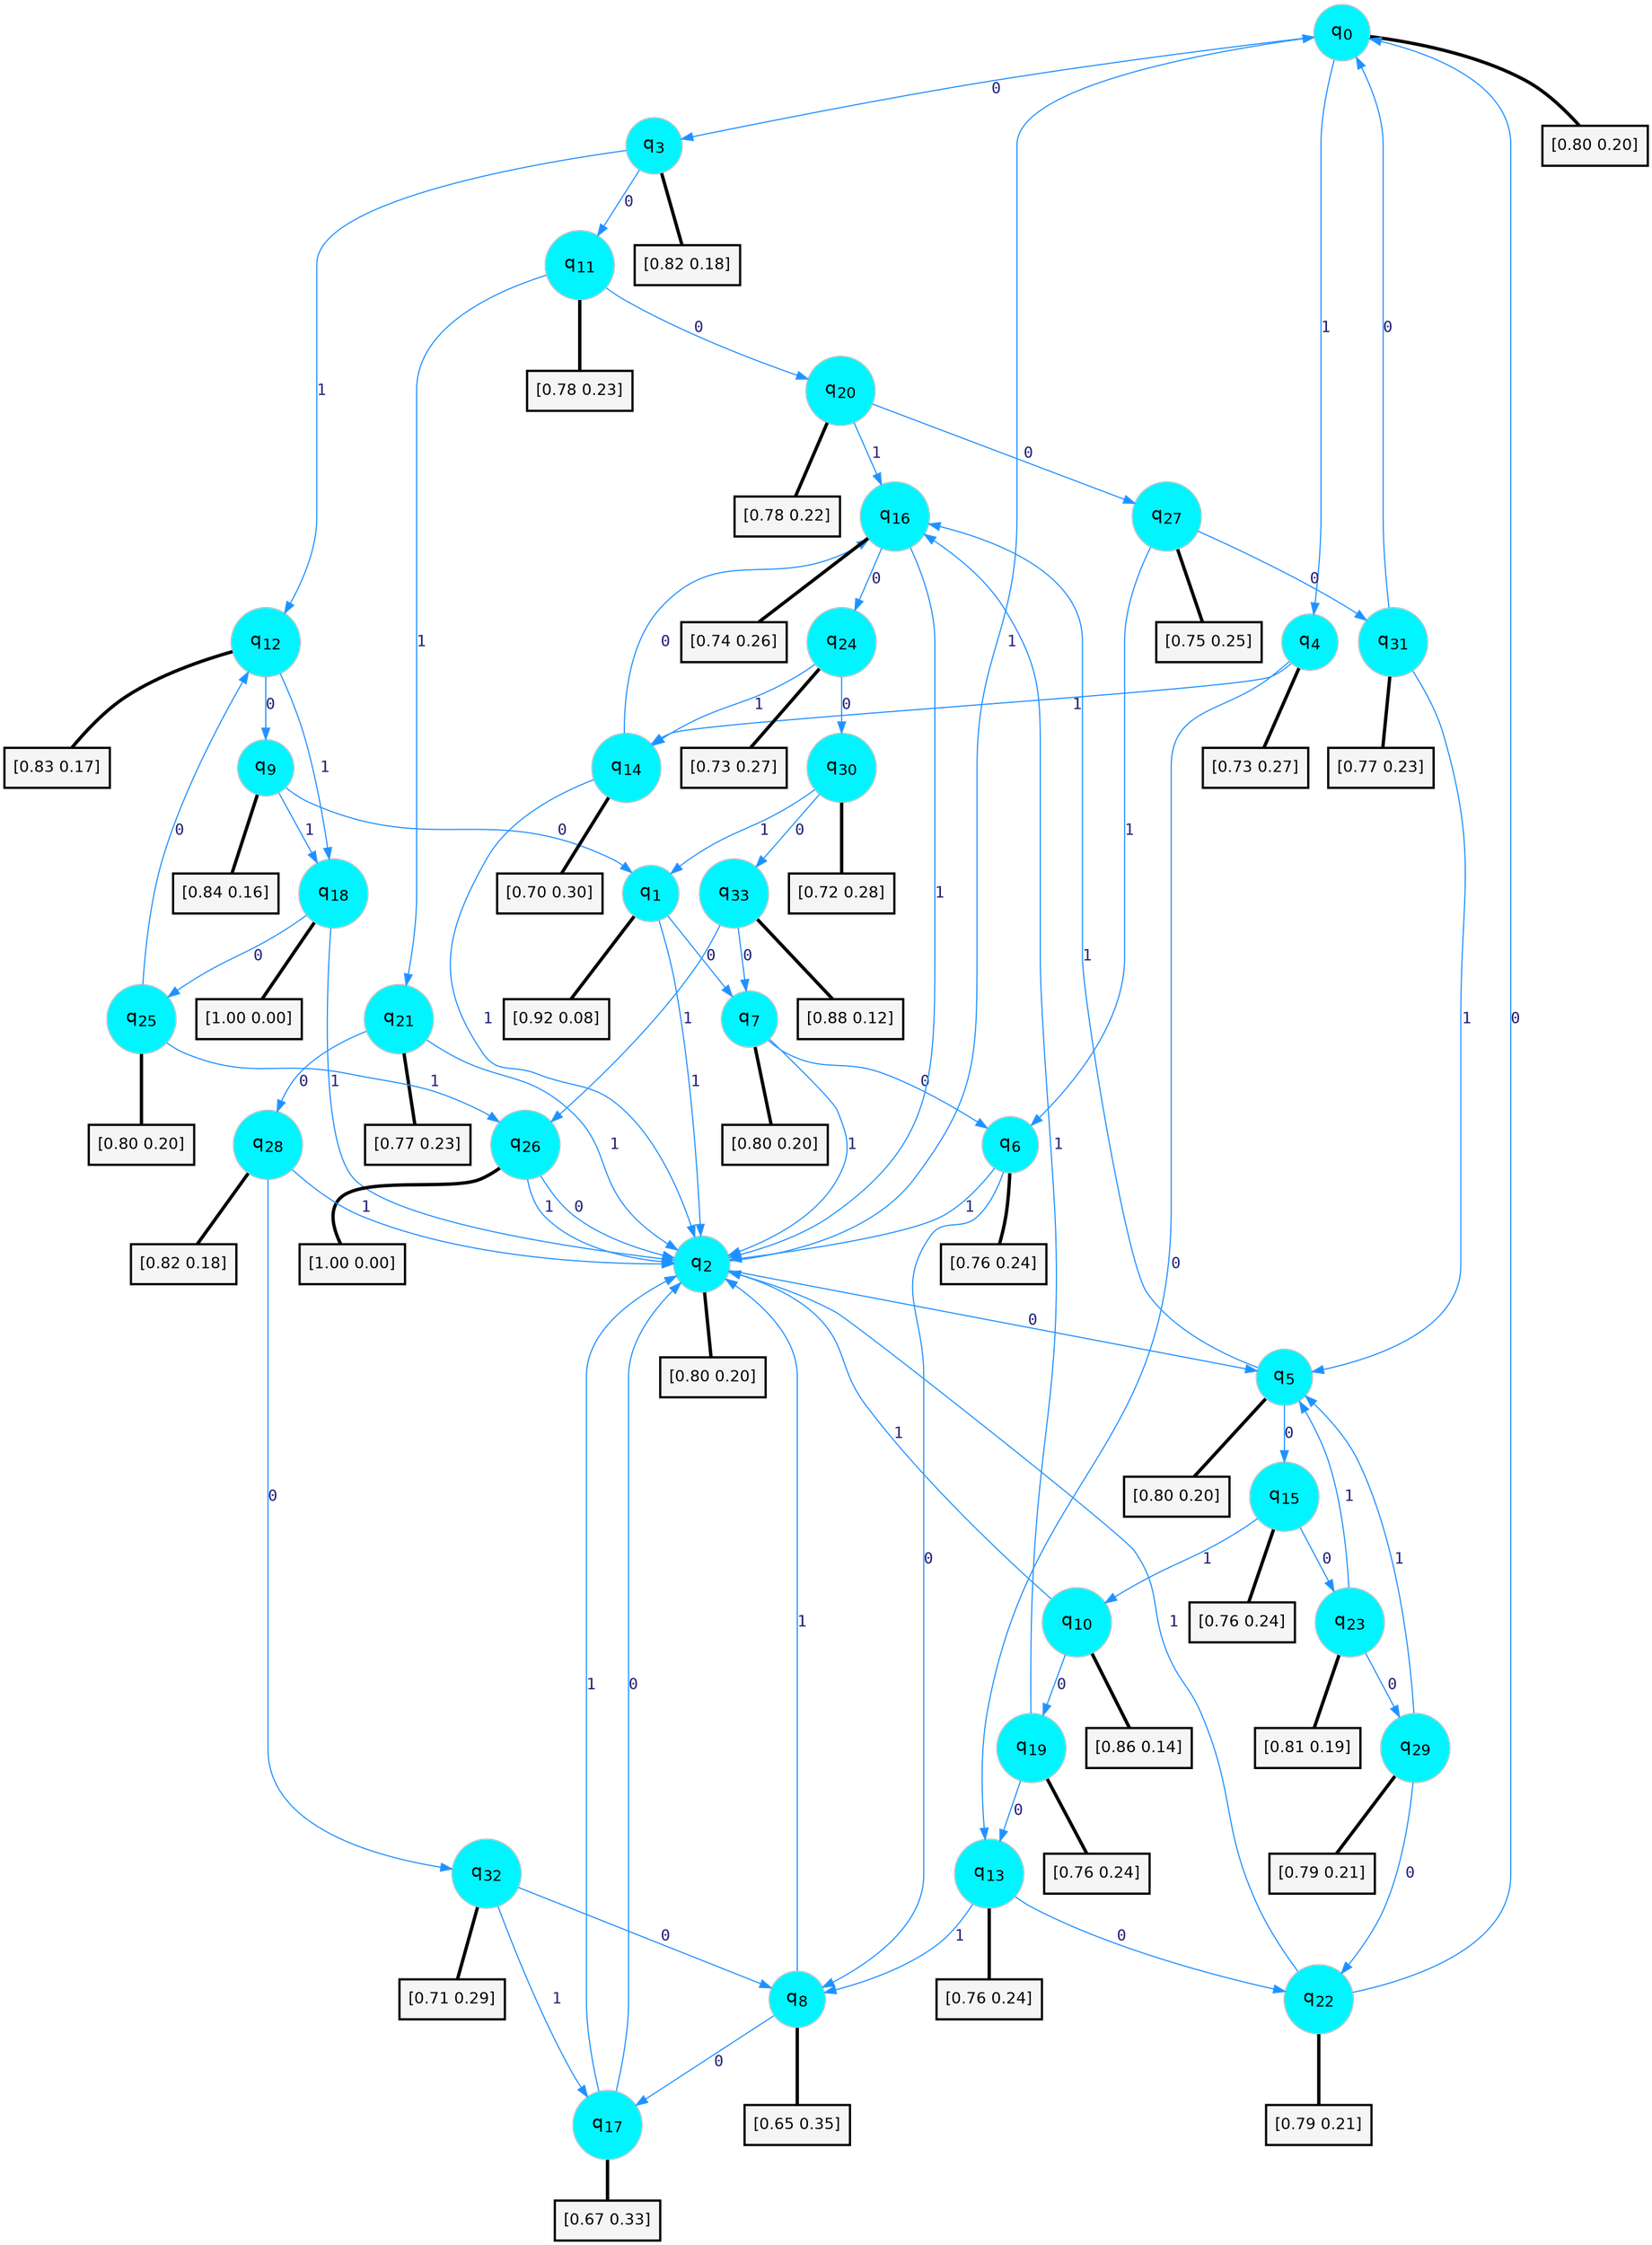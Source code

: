 digraph G {
graph [
bgcolor=transparent, dpi=300, rankdir=TD, size="40,25"];
node [
color=gray, fillcolor=turquoise1, fontcolor=black, fontname=Helvetica, fontsize=16, fontweight=bold, shape=circle, style=filled];
edge [
arrowsize=1, color=dodgerblue1, fontcolor=midnightblue, fontname=courier, fontweight=bold, penwidth=1, style=solid, weight=20];
0[label=<q<SUB>0</SUB>>];
1[label=<q<SUB>1</SUB>>];
2[label=<q<SUB>2</SUB>>];
3[label=<q<SUB>3</SUB>>];
4[label=<q<SUB>4</SUB>>];
5[label=<q<SUB>5</SUB>>];
6[label=<q<SUB>6</SUB>>];
7[label=<q<SUB>7</SUB>>];
8[label=<q<SUB>8</SUB>>];
9[label=<q<SUB>9</SUB>>];
10[label=<q<SUB>10</SUB>>];
11[label=<q<SUB>11</SUB>>];
12[label=<q<SUB>12</SUB>>];
13[label=<q<SUB>13</SUB>>];
14[label=<q<SUB>14</SUB>>];
15[label=<q<SUB>15</SUB>>];
16[label=<q<SUB>16</SUB>>];
17[label=<q<SUB>17</SUB>>];
18[label=<q<SUB>18</SUB>>];
19[label=<q<SUB>19</SUB>>];
20[label=<q<SUB>20</SUB>>];
21[label=<q<SUB>21</SUB>>];
22[label=<q<SUB>22</SUB>>];
23[label=<q<SUB>23</SUB>>];
24[label=<q<SUB>24</SUB>>];
25[label=<q<SUB>25</SUB>>];
26[label=<q<SUB>26</SUB>>];
27[label=<q<SUB>27</SUB>>];
28[label=<q<SUB>28</SUB>>];
29[label=<q<SUB>29</SUB>>];
30[label=<q<SUB>30</SUB>>];
31[label=<q<SUB>31</SUB>>];
32[label=<q<SUB>32</SUB>>];
33[label=<q<SUB>33</SUB>>];
34[label="[0.80 0.20]", shape=box,fontcolor=black, fontname=Helvetica, fontsize=14, penwidth=2, fillcolor=whitesmoke,color=black];
35[label="[0.92 0.08]", shape=box,fontcolor=black, fontname=Helvetica, fontsize=14, penwidth=2, fillcolor=whitesmoke,color=black];
36[label="[0.80 0.20]", shape=box,fontcolor=black, fontname=Helvetica, fontsize=14, penwidth=2, fillcolor=whitesmoke,color=black];
37[label="[0.82 0.18]", shape=box,fontcolor=black, fontname=Helvetica, fontsize=14, penwidth=2, fillcolor=whitesmoke,color=black];
38[label="[0.73 0.27]", shape=box,fontcolor=black, fontname=Helvetica, fontsize=14, penwidth=2, fillcolor=whitesmoke,color=black];
39[label="[0.80 0.20]", shape=box,fontcolor=black, fontname=Helvetica, fontsize=14, penwidth=2, fillcolor=whitesmoke,color=black];
40[label="[0.76 0.24]", shape=box,fontcolor=black, fontname=Helvetica, fontsize=14, penwidth=2, fillcolor=whitesmoke,color=black];
41[label="[0.80 0.20]", shape=box,fontcolor=black, fontname=Helvetica, fontsize=14, penwidth=2, fillcolor=whitesmoke,color=black];
42[label="[0.65 0.35]", shape=box,fontcolor=black, fontname=Helvetica, fontsize=14, penwidth=2, fillcolor=whitesmoke,color=black];
43[label="[0.84 0.16]", shape=box,fontcolor=black, fontname=Helvetica, fontsize=14, penwidth=2, fillcolor=whitesmoke,color=black];
44[label="[0.86 0.14]", shape=box,fontcolor=black, fontname=Helvetica, fontsize=14, penwidth=2, fillcolor=whitesmoke,color=black];
45[label="[0.78 0.23]", shape=box,fontcolor=black, fontname=Helvetica, fontsize=14, penwidth=2, fillcolor=whitesmoke,color=black];
46[label="[0.83 0.17]", shape=box,fontcolor=black, fontname=Helvetica, fontsize=14, penwidth=2, fillcolor=whitesmoke,color=black];
47[label="[0.76 0.24]", shape=box,fontcolor=black, fontname=Helvetica, fontsize=14, penwidth=2, fillcolor=whitesmoke,color=black];
48[label="[0.70 0.30]", shape=box,fontcolor=black, fontname=Helvetica, fontsize=14, penwidth=2, fillcolor=whitesmoke,color=black];
49[label="[0.76 0.24]", shape=box,fontcolor=black, fontname=Helvetica, fontsize=14, penwidth=2, fillcolor=whitesmoke,color=black];
50[label="[0.74 0.26]", shape=box,fontcolor=black, fontname=Helvetica, fontsize=14, penwidth=2, fillcolor=whitesmoke,color=black];
51[label="[0.67 0.33]", shape=box,fontcolor=black, fontname=Helvetica, fontsize=14, penwidth=2, fillcolor=whitesmoke,color=black];
52[label="[1.00 0.00]", shape=box,fontcolor=black, fontname=Helvetica, fontsize=14, penwidth=2, fillcolor=whitesmoke,color=black];
53[label="[0.76 0.24]", shape=box,fontcolor=black, fontname=Helvetica, fontsize=14, penwidth=2, fillcolor=whitesmoke,color=black];
54[label="[0.78 0.22]", shape=box,fontcolor=black, fontname=Helvetica, fontsize=14, penwidth=2, fillcolor=whitesmoke,color=black];
55[label="[0.77 0.23]", shape=box,fontcolor=black, fontname=Helvetica, fontsize=14, penwidth=2, fillcolor=whitesmoke,color=black];
56[label="[0.79 0.21]", shape=box,fontcolor=black, fontname=Helvetica, fontsize=14, penwidth=2, fillcolor=whitesmoke,color=black];
57[label="[0.81 0.19]", shape=box,fontcolor=black, fontname=Helvetica, fontsize=14, penwidth=2, fillcolor=whitesmoke,color=black];
58[label="[0.73 0.27]", shape=box,fontcolor=black, fontname=Helvetica, fontsize=14, penwidth=2, fillcolor=whitesmoke,color=black];
59[label="[0.80 0.20]", shape=box,fontcolor=black, fontname=Helvetica, fontsize=14, penwidth=2, fillcolor=whitesmoke,color=black];
60[label="[1.00 0.00]", shape=box,fontcolor=black, fontname=Helvetica, fontsize=14, penwidth=2, fillcolor=whitesmoke,color=black];
61[label="[0.75 0.25]", shape=box,fontcolor=black, fontname=Helvetica, fontsize=14, penwidth=2, fillcolor=whitesmoke,color=black];
62[label="[0.82 0.18]", shape=box,fontcolor=black, fontname=Helvetica, fontsize=14, penwidth=2, fillcolor=whitesmoke,color=black];
63[label="[0.79 0.21]", shape=box,fontcolor=black, fontname=Helvetica, fontsize=14, penwidth=2, fillcolor=whitesmoke,color=black];
64[label="[0.72 0.28]", shape=box,fontcolor=black, fontname=Helvetica, fontsize=14, penwidth=2, fillcolor=whitesmoke,color=black];
65[label="[0.77 0.23]", shape=box,fontcolor=black, fontname=Helvetica, fontsize=14, penwidth=2, fillcolor=whitesmoke,color=black];
66[label="[0.71 0.29]", shape=box,fontcolor=black, fontname=Helvetica, fontsize=14, penwidth=2, fillcolor=whitesmoke,color=black];
67[label="[0.88 0.12]", shape=box,fontcolor=black, fontname=Helvetica, fontsize=14, penwidth=2, fillcolor=whitesmoke,color=black];
0->3 [label=0];
0->4 [label=1];
0->34 [arrowhead=none, penwidth=3,color=black];
1->7 [label=0];
1->2 [label=1];
1->35 [arrowhead=none, penwidth=3,color=black];
2->5 [label=0];
2->0 [label=1];
2->36 [arrowhead=none, penwidth=3,color=black];
3->11 [label=0];
3->12 [label=1];
3->37 [arrowhead=none, penwidth=3,color=black];
4->13 [label=0];
4->14 [label=1];
4->38 [arrowhead=none, penwidth=3,color=black];
5->15 [label=0];
5->16 [label=1];
5->39 [arrowhead=none, penwidth=3,color=black];
6->8 [label=0];
6->2 [label=1];
6->40 [arrowhead=none, penwidth=3,color=black];
7->6 [label=0];
7->2 [label=1];
7->41 [arrowhead=none, penwidth=3,color=black];
8->17 [label=0];
8->2 [label=1];
8->42 [arrowhead=none, penwidth=3,color=black];
9->1 [label=0];
9->18 [label=1];
9->43 [arrowhead=none, penwidth=3,color=black];
10->19 [label=0];
10->2 [label=1];
10->44 [arrowhead=none, penwidth=3,color=black];
11->20 [label=0];
11->21 [label=1];
11->45 [arrowhead=none, penwidth=3,color=black];
12->9 [label=0];
12->18 [label=1];
12->46 [arrowhead=none, penwidth=3,color=black];
13->22 [label=0];
13->8 [label=1];
13->47 [arrowhead=none, penwidth=3,color=black];
14->16 [label=0];
14->2 [label=1];
14->48 [arrowhead=none, penwidth=3,color=black];
15->23 [label=0];
15->10 [label=1];
15->49 [arrowhead=none, penwidth=3,color=black];
16->24 [label=0];
16->2 [label=1];
16->50 [arrowhead=none, penwidth=3,color=black];
17->2 [label=0];
17->2 [label=1];
17->51 [arrowhead=none, penwidth=3,color=black];
18->25 [label=0];
18->2 [label=1];
18->52 [arrowhead=none, penwidth=3,color=black];
19->13 [label=0];
19->16 [label=1];
19->53 [arrowhead=none, penwidth=3,color=black];
20->27 [label=0];
20->16 [label=1];
20->54 [arrowhead=none, penwidth=3,color=black];
21->28 [label=0];
21->2 [label=1];
21->55 [arrowhead=none, penwidth=3,color=black];
22->0 [label=0];
22->2 [label=1];
22->56 [arrowhead=none, penwidth=3,color=black];
23->29 [label=0];
23->5 [label=1];
23->57 [arrowhead=none, penwidth=3,color=black];
24->30 [label=0];
24->14 [label=1];
24->58 [arrowhead=none, penwidth=3,color=black];
25->12 [label=0];
25->26 [label=1];
25->59 [arrowhead=none, penwidth=3,color=black];
26->2 [label=0];
26->2 [label=1];
26->60 [arrowhead=none, penwidth=3,color=black];
27->31 [label=0];
27->6 [label=1];
27->61 [arrowhead=none, penwidth=3,color=black];
28->32 [label=0];
28->2 [label=1];
28->62 [arrowhead=none, penwidth=3,color=black];
29->22 [label=0];
29->5 [label=1];
29->63 [arrowhead=none, penwidth=3,color=black];
30->33 [label=0];
30->1 [label=1];
30->64 [arrowhead=none, penwidth=3,color=black];
31->0 [label=0];
31->5 [label=1];
31->65 [arrowhead=none, penwidth=3,color=black];
32->8 [label=0];
32->17 [label=1];
32->66 [arrowhead=none, penwidth=3,color=black];
33->7 [label=0];
33->26 [label=1];
33->67 [arrowhead=none, penwidth=3,color=black];
}
